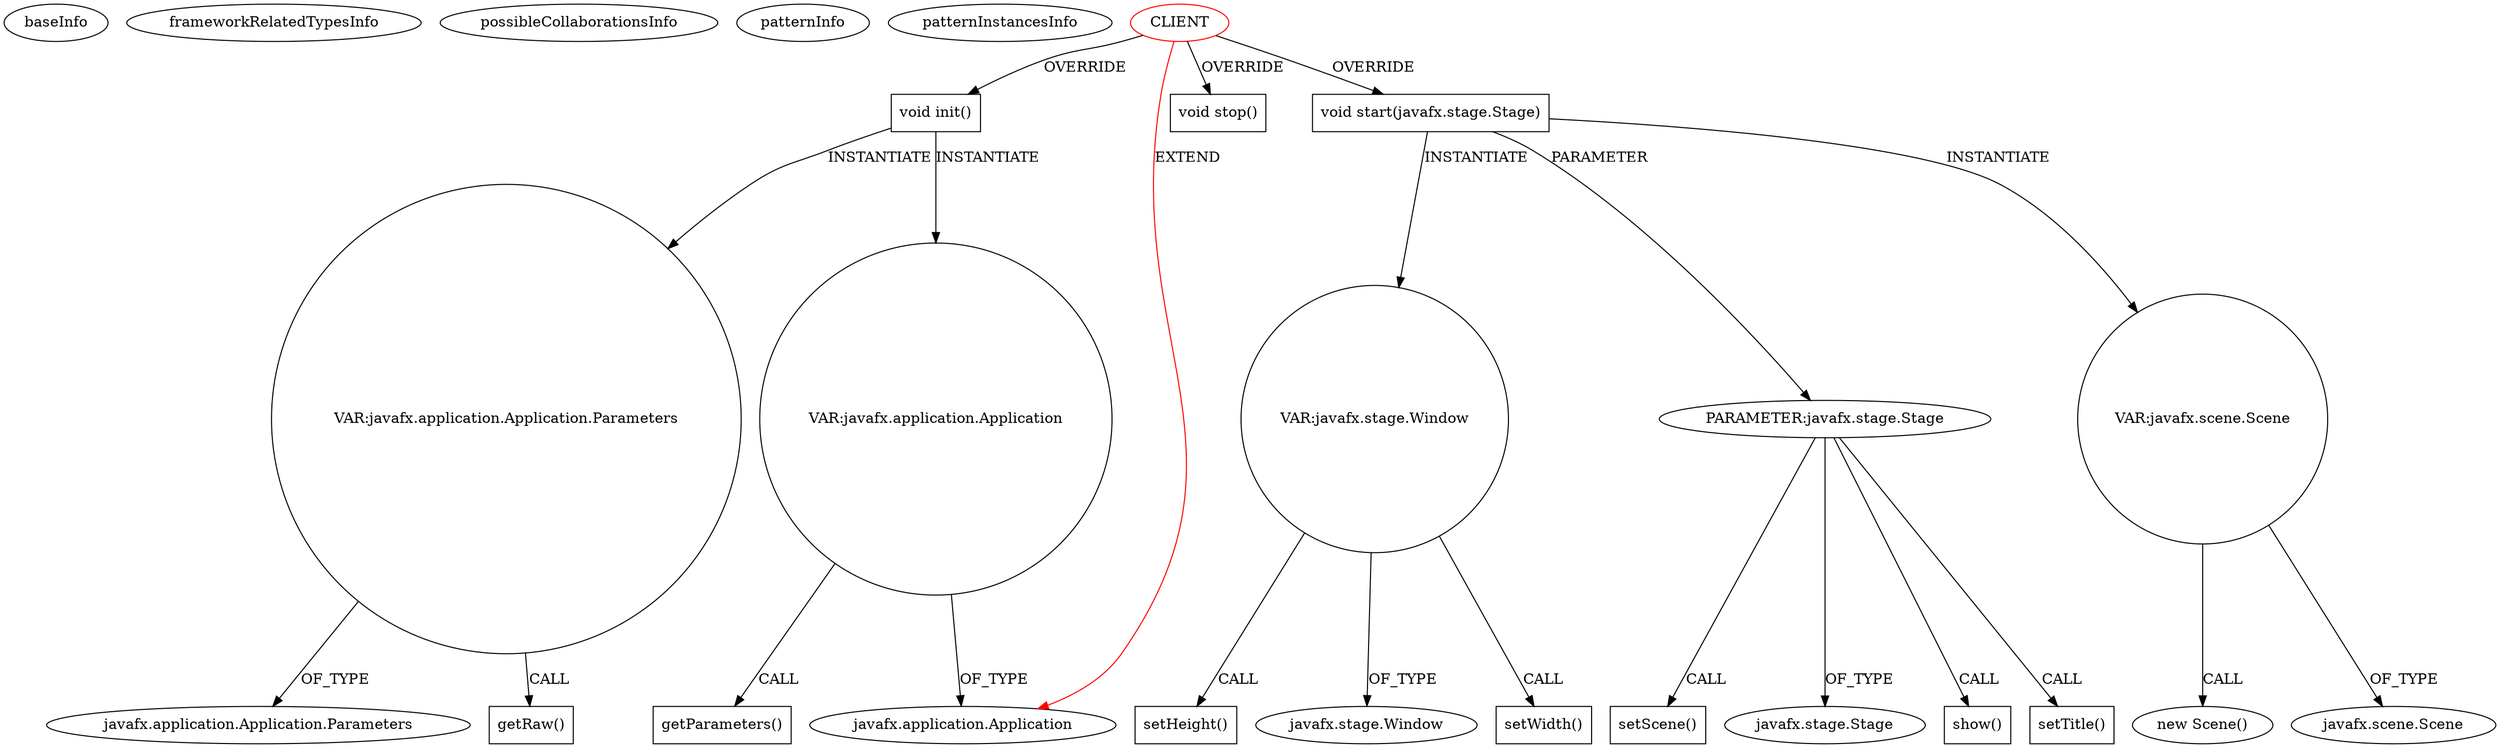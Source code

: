digraph {
baseInfo[graphId=3975,category="pattern",isAnonymous=false,possibleRelation=false]
frameworkRelatedTypesInfo[0="javafx.application.Application"]
possibleCollaborationsInfo[]
patternInfo[frequency=2.0,patternRootClient=0]
patternInstancesInfo[0="wayne07-gui-workshop~/wayne07-gui-workshop/gui-workshop-master/chronos-command/src/main/java/de/idos/progress/ProgressFxLauncher.java~ProgressFxLauncher~4741",1="wayne07-gui-workshop~/wayne07-gui-workshop/gui-workshop-master/chronos-command/src/main/java/de/idos/chronos/fx/JavaFxLauncher.java~JavaFxLauncher~4740"]
5[label="javafx.application.Application.Parameters",vertexType="FRAMEWORK_CLASS_TYPE",isFrameworkType=false]
14[label="VAR:javafx.application.Application.Parameters",vertexType="VARIABLE_EXPRESION",isFrameworkType=false,shape=circle]
2[label="void init()",vertexType="OVERRIDING_METHOD_DECLARATION",isFrameworkType=false,shape=box]
0[label="CLIENT",vertexType="ROOT_CLIENT_CLASS_DECLARATION",isFrameworkType=false,color=red]
36[label="void stop()",vertexType="OVERRIDING_METHOD_DECLARATION",isFrameworkType=false,shape=box]
6[label="VAR:javafx.application.Application",vertexType="VARIABLE_EXPRESION",isFrameworkType=false,shape=circle]
18[label="getParameters()",vertexType="INSIDE_CALL",isFrameworkType=false,shape=box]
19[label="void start(javafx.stage.Stage)",vertexType="OVERRIDING_METHOD_DECLARATION",isFrameworkType=false,shape=box]
29[label="VAR:javafx.stage.Window",vertexType="VARIABLE_EXPRESION",isFrameworkType=false,shape=circle]
33[label="setHeight()",vertexType="INSIDE_CALL",isFrameworkType=false,shape=box]
20[label="PARAMETER:javafx.stage.Stage",vertexType="PARAMETER_DECLARATION",isFrameworkType=false]
31[label="javafx.stage.Window",vertexType="FRAMEWORK_CLASS_TYPE",isFrameworkType=false]
30[label="setWidth()",vertexType="INSIDE_CALL",isFrameworkType=false,shape=box]
25[label="setScene()",vertexType="INSIDE_CALL",isFrameworkType=false,shape=box]
21[label="javafx.stage.Stage",vertexType="FRAMEWORK_CLASS_TYPE",isFrameworkType=false]
35[label="show()",vertexType="INSIDE_CALL",isFrameworkType=false,shape=box]
1[label="javafx.application.Application",vertexType="FRAMEWORK_CLASS_TYPE",isFrameworkType=false]
27[label="VAR:javafx.scene.Scene",vertexType="VARIABLE_EXPRESION",isFrameworkType=false,shape=circle]
26[label="new Scene()",vertexType="CONSTRUCTOR_CALL",isFrameworkType=false]
28[label="javafx.scene.Scene",vertexType="FRAMEWORK_CLASS_TYPE",isFrameworkType=false]
15[label="getRaw()",vertexType="INSIDE_CALL",isFrameworkType=false,shape=box]
23[label="setTitle()",vertexType="INSIDE_CALL",isFrameworkType=false,shape=box]
29->30[label="CALL"]
0->2[label="OVERRIDE"]
6->18[label="CALL"]
29->33[label="CALL"]
0->19[label="OVERRIDE"]
0->1[label="EXTEND",color=red]
14->5[label="OF_TYPE"]
2->6[label="INSTANTIATE"]
27->28[label="OF_TYPE"]
14->15[label="CALL"]
20->21[label="OF_TYPE"]
6->1[label="OF_TYPE"]
19->29[label="INSTANTIATE"]
19->27[label="INSTANTIATE"]
29->31[label="OF_TYPE"]
2->14[label="INSTANTIATE"]
27->26[label="CALL"]
19->20[label="PARAMETER"]
20->23[label="CALL"]
20->25[label="CALL"]
20->35[label="CALL"]
0->36[label="OVERRIDE"]
}
